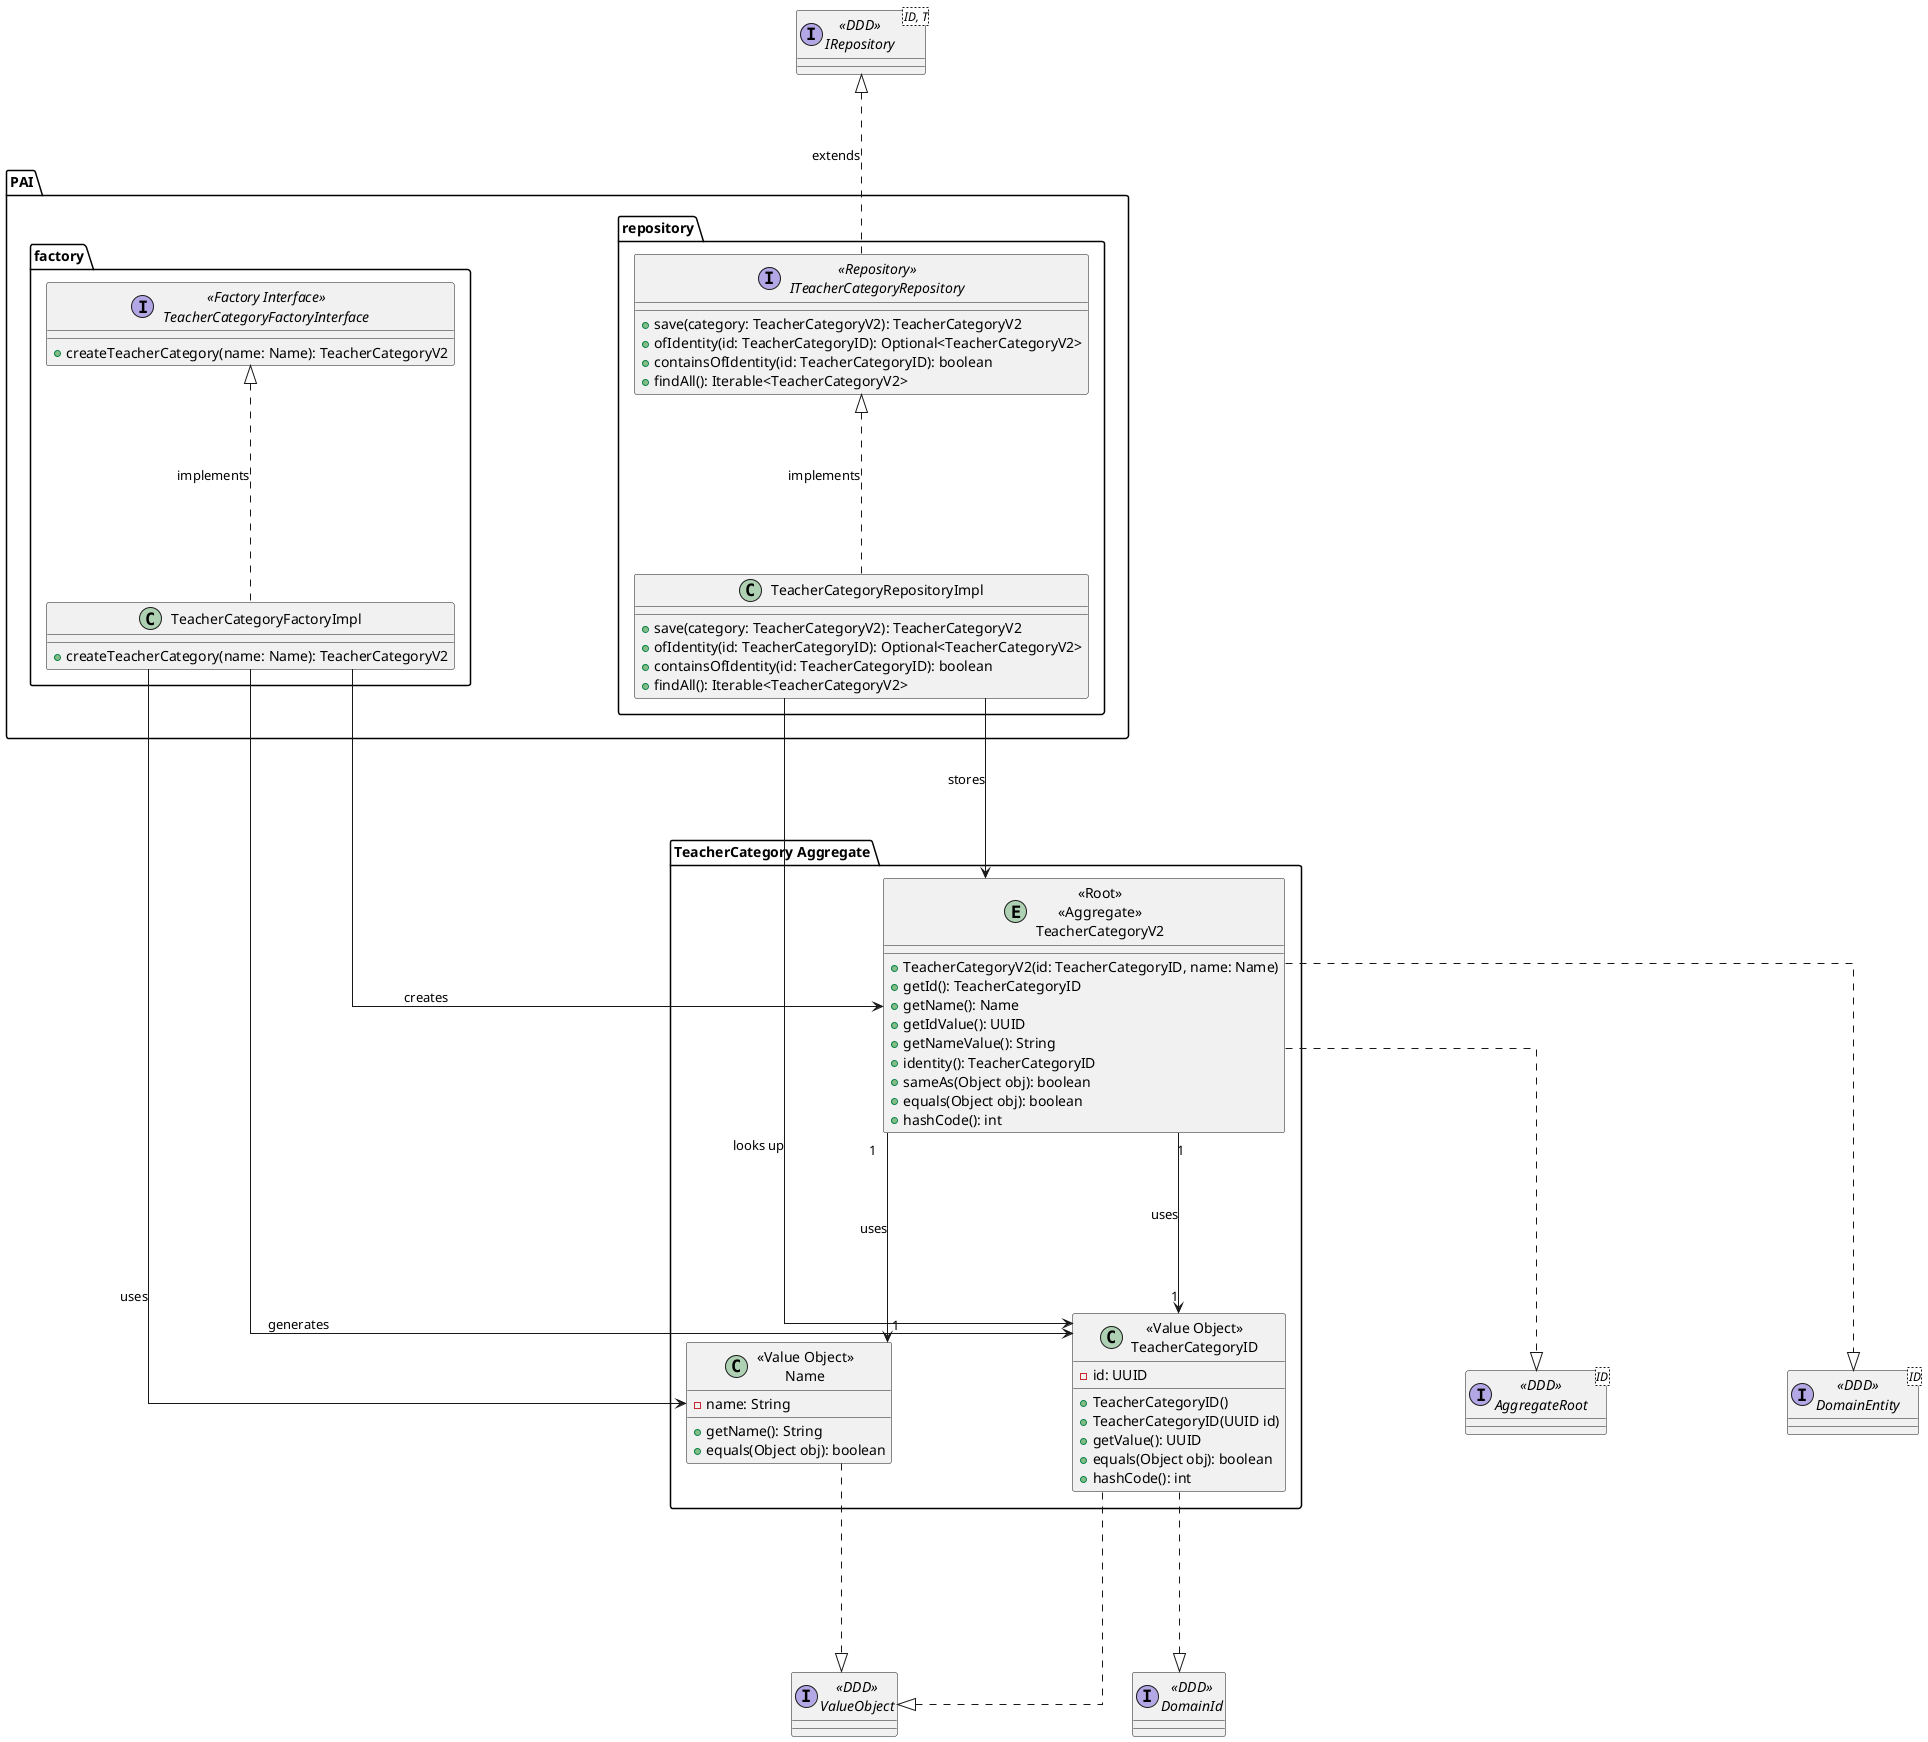 @startuml

skinparam ranksep 180
skinparam linetype ortho
skinparam nodesep 180

' ======= DDD Base Interfaces =======
interface "<<DDD>>\nAggregateRoot<ID>" as IAggregateRoot
interface "<<DDD>>\nDomainEntity<ID>" as IDomainEntity
interface "<<DDD>>\nValueObject" as IValueObject
interface "<<DDD>>\nDomainId" as IDomainId
interface "<<DDD>>\nIRepository<ID, T>" as IRepository

' ======= AGGREGATE =======
package "TeacherCategory Aggregate" {
    entity "<<Root>>\n<<Aggregate>>\nTeacherCategoryV2" as TCA {
        + TeacherCategoryV2(id: TeacherCategoryID, name: Name)
        + getId(): TeacherCategoryID
        + getName(): Name
        + getIdValue(): UUID
        + getNameValue(): String
        + identity(): TeacherCategoryID
        + sameAs(Object obj): boolean
        + equals(Object obj): boolean
        + hashCode(): int
    }

    class "<<Value Object>>\nName" as VOName {
        - name: String
        + getName(): String
        + equals(Object obj): boolean
    }

    class "<<Value Object>>\nTeacherCategoryID" as VOId {
        - id: UUID
        + TeacherCategoryID()
        + TeacherCategoryID(UUID id)
        + getValue(): UUID
        + equals(Object obj): boolean
        + hashCode(): int
    }

    ' Associations
    TCA "1" --> "1" VOName : uses
    TCA "1" --> "1" VOId : uses

    ' Inheritance / Implements
    TCA ..|> IAggregateRoot
    TCA ..|> IDomainEntity
    VOId ..|> IDomainId
    VOId ..|> IValueObject
    VOName ..|> IValueObject
}

' ======= FACTORY =======
package "PAI.factory" {
    interface "<<Factory Interface>>\nTeacherCategoryFactoryInterface" as ITCFactory {
        + createTeacherCategory(name: Name): TeacherCategoryV2
    }

    class "TeacherCategoryFactoryImpl" as TCFactoryImpl {
        + createTeacherCategory(name: Name): TeacherCategoryV2
    }

    ITCFactory <|.. TCFactoryImpl : implements
    TCFactoryImpl --> TCA : creates
    TCFactoryImpl --> VOName : uses
    TCFactoryImpl --> VOId : generates
}

' ======= REPOSITORY =======
package "PAI.repository" {
    interface "<<Repository>>\nITeacherCategoryRepository" as ITCRepo {
        + save(category: TeacherCategoryV2): TeacherCategoryV2
        + ofIdentity(id: TeacherCategoryID): Optional<TeacherCategoryV2>
        + containsOfIdentity(id: TeacherCategoryID): boolean
        + findAll(): Iterable<TeacherCategoryV2>
    }

    class "TeacherCategoryRepositoryImpl" as TCRepoImpl {
        + save(category: TeacherCategoryV2): TeacherCategoryV2
        + ofIdentity(id: TeacherCategoryID): Optional<TeacherCategoryV2>
        + containsOfIdentity(id: TeacherCategoryID): boolean
        + findAll(): Iterable<TeacherCategoryV2>
    }

    IRepository <|.. ITCRepo : extends
    ITCRepo <|.. TCRepoImpl : implements

    TCRepoImpl --> TCA : stores
    TCRepoImpl --> VOId : looks up
}

@enduml